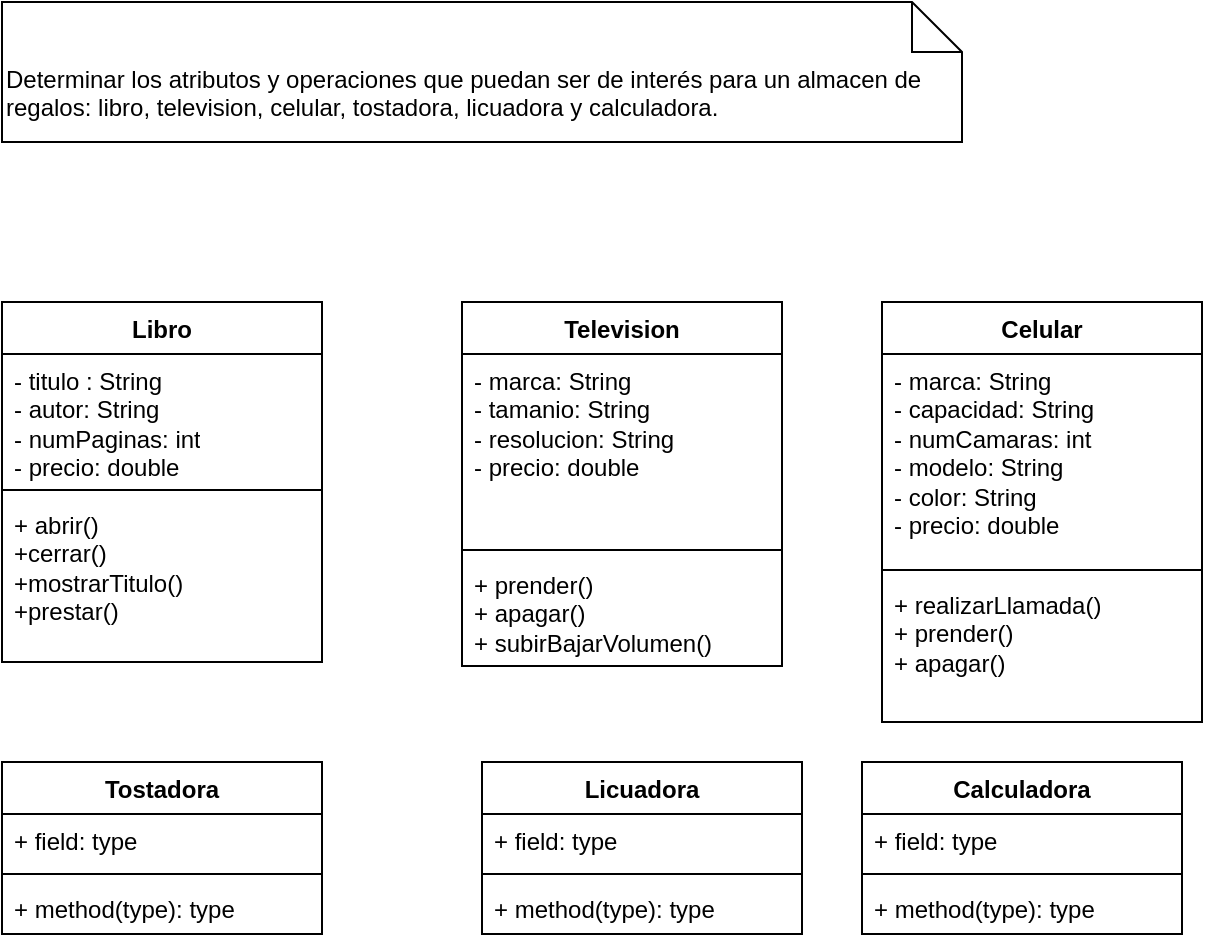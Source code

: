 <mxfile version="24.7.10">
  <diagram name="Página-1" id="o21BtM9eOqK2cISyKEnT">
    <mxGraphModel dx="1120" dy="468" grid="1" gridSize="10" guides="1" tooltips="1" connect="1" arrows="1" fold="1" page="1" pageScale="1" pageWidth="827" pageHeight="1169" math="0" shadow="0">
      <root>
        <mxCell id="0" />
        <mxCell id="1" parent="0" />
        <mxCell id="w7He1hXwlRJemu35tGpB-1" value="Determinar los atributos y operaciones que puedan ser de interés para un almacen de regalos: libro, television, celular, tostadora, licuadora y calculadora." style="shape=note2;boundedLbl=1;whiteSpace=wrap;html=1;size=25;verticalAlign=top;align=left;" vertex="1" parent="1">
          <mxGeometry x="80" y="10" width="480" height="70" as="geometry" />
        </mxCell>
        <mxCell id="w7He1hXwlRJemu35tGpB-2" value="Libro" style="swimlane;fontStyle=1;align=center;verticalAlign=top;childLayout=stackLayout;horizontal=1;startSize=26;horizontalStack=0;resizeParent=1;resizeParentMax=0;resizeLast=0;collapsible=1;marginBottom=0;whiteSpace=wrap;html=1;" vertex="1" parent="1">
          <mxGeometry x="80" y="160" width="160" height="180" as="geometry" />
        </mxCell>
        <mxCell id="w7He1hXwlRJemu35tGpB-3" value="- titulo : String&lt;div&gt;- autor: String&lt;/div&gt;&lt;div&gt;- numPaginas: int&lt;/div&gt;&lt;div&gt;- precio: double&lt;/div&gt;" style="text;strokeColor=none;fillColor=none;align=left;verticalAlign=top;spacingLeft=4;spacingRight=4;overflow=hidden;rotatable=0;points=[[0,0.5],[1,0.5]];portConstraint=eastwest;whiteSpace=wrap;html=1;" vertex="1" parent="w7He1hXwlRJemu35tGpB-2">
          <mxGeometry y="26" width="160" height="64" as="geometry" />
        </mxCell>
        <mxCell id="w7He1hXwlRJemu35tGpB-4" value="" style="line;strokeWidth=1;fillColor=none;align=left;verticalAlign=middle;spacingTop=-1;spacingLeft=3;spacingRight=3;rotatable=0;labelPosition=right;points=[];portConstraint=eastwest;strokeColor=inherit;" vertex="1" parent="w7He1hXwlRJemu35tGpB-2">
          <mxGeometry y="90" width="160" height="8" as="geometry" />
        </mxCell>
        <mxCell id="w7He1hXwlRJemu35tGpB-5" value="+ abrir()&lt;div&gt;+cerrar()&lt;/div&gt;&lt;div&gt;+mostrarTitulo()&lt;/div&gt;&lt;div&gt;+prestar()&lt;/div&gt;" style="text;strokeColor=none;fillColor=none;align=left;verticalAlign=top;spacingLeft=4;spacingRight=4;overflow=hidden;rotatable=0;points=[[0,0.5],[1,0.5]];portConstraint=eastwest;whiteSpace=wrap;html=1;" vertex="1" parent="w7He1hXwlRJemu35tGpB-2">
          <mxGeometry y="98" width="160" height="82" as="geometry" />
        </mxCell>
        <mxCell id="w7He1hXwlRJemu35tGpB-6" value="Television" style="swimlane;fontStyle=1;align=center;verticalAlign=top;childLayout=stackLayout;horizontal=1;startSize=26;horizontalStack=0;resizeParent=1;resizeParentMax=0;resizeLast=0;collapsible=1;marginBottom=0;whiteSpace=wrap;html=1;" vertex="1" parent="1">
          <mxGeometry x="310" y="160" width="160" height="182" as="geometry" />
        </mxCell>
        <mxCell id="w7He1hXwlRJemu35tGpB-7" value="- marca: &lt;span style=&quot;background-color: initial;&quot;&gt;String&lt;/span&gt;&lt;div&gt;&lt;span style=&quot;background-color: initial;&quot;&gt;- tamanio: String&lt;/span&gt;&lt;/div&gt;&lt;div&gt;&lt;span style=&quot;background-color: initial;&quot;&gt;- resolucion: String&lt;/span&gt;&lt;/div&gt;&lt;div&gt;&lt;span style=&quot;background-color: initial;&quot;&gt;- precio: double&lt;/span&gt;&lt;/div&gt;" style="text;strokeColor=none;fillColor=none;align=left;verticalAlign=top;spacingLeft=4;spacingRight=4;overflow=hidden;rotatable=0;points=[[0,0.5],[1,0.5]];portConstraint=eastwest;whiteSpace=wrap;html=1;" vertex="1" parent="w7He1hXwlRJemu35tGpB-6">
          <mxGeometry y="26" width="160" height="94" as="geometry" />
        </mxCell>
        <mxCell id="w7He1hXwlRJemu35tGpB-8" value="" style="line;strokeWidth=1;fillColor=none;align=left;verticalAlign=middle;spacingTop=-1;spacingLeft=3;spacingRight=3;rotatable=0;labelPosition=right;points=[];portConstraint=eastwest;strokeColor=inherit;" vertex="1" parent="w7He1hXwlRJemu35tGpB-6">
          <mxGeometry y="120" width="160" height="8" as="geometry" />
        </mxCell>
        <mxCell id="w7He1hXwlRJemu35tGpB-9" value="+ prender()&lt;div&gt;+ apagar()&lt;/div&gt;&lt;div&gt;+ subirBajarVolumen()&lt;/div&gt;" style="text;strokeColor=none;fillColor=none;align=left;verticalAlign=top;spacingLeft=4;spacingRight=4;overflow=hidden;rotatable=0;points=[[0,0.5],[1,0.5]];portConstraint=eastwest;whiteSpace=wrap;html=1;" vertex="1" parent="w7He1hXwlRJemu35tGpB-6">
          <mxGeometry y="128" width="160" height="54" as="geometry" />
        </mxCell>
        <mxCell id="w7He1hXwlRJemu35tGpB-10" value="Celular" style="swimlane;fontStyle=1;align=center;verticalAlign=top;childLayout=stackLayout;horizontal=1;startSize=26;horizontalStack=0;resizeParent=1;resizeParentMax=0;resizeLast=0;collapsible=1;marginBottom=0;whiteSpace=wrap;html=1;" vertex="1" parent="1">
          <mxGeometry x="520" y="160" width="160" height="210" as="geometry" />
        </mxCell>
        <mxCell id="w7He1hXwlRJemu35tGpB-11" value="- marca: String&lt;div&gt;- capacidad: String&lt;/div&gt;&lt;div&gt;- numCamaras: int&lt;/div&gt;&lt;div&gt;- modelo: String&lt;/div&gt;&lt;div&gt;- color: String&lt;/div&gt;&lt;div&gt;- precio: double&lt;/div&gt;" style="text;strokeColor=none;fillColor=none;align=left;verticalAlign=top;spacingLeft=4;spacingRight=4;overflow=hidden;rotatable=0;points=[[0,0.5],[1,0.5]];portConstraint=eastwest;whiteSpace=wrap;html=1;" vertex="1" parent="w7He1hXwlRJemu35tGpB-10">
          <mxGeometry y="26" width="160" height="104" as="geometry" />
        </mxCell>
        <mxCell id="w7He1hXwlRJemu35tGpB-12" value="" style="line;strokeWidth=1;fillColor=none;align=left;verticalAlign=middle;spacingTop=-1;spacingLeft=3;spacingRight=3;rotatable=0;labelPosition=right;points=[];portConstraint=eastwest;strokeColor=inherit;" vertex="1" parent="w7He1hXwlRJemu35tGpB-10">
          <mxGeometry y="130" width="160" height="8" as="geometry" />
        </mxCell>
        <mxCell id="w7He1hXwlRJemu35tGpB-13" value="+ realizarLlamada()&lt;div&gt;+ prender()&lt;/div&gt;&lt;div&gt;+ apagar()&lt;/div&gt;" style="text;strokeColor=none;fillColor=none;align=left;verticalAlign=top;spacingLeft=4;spacingRight=4;overflow=hidden;rotatable=0;points=[[0,0.5],[1,0.5]];portConstraint=eastwest;whiteSpace=wrap;html=1;" vertex="1" parent="w7He1hXwlRJemu35tGpB-10">
          <mxGeometry y="138" width="160" height="72" as="geometry" />
        </mxCell>
        <mxCell id="w7He1hXwlRJemu35tGpB-14" value="Tostadora&lt;span style=&quot;color: rgba(0, 0, 0, 0); font-family: monospace; font-size: 0px; font-weight: 400; text-align: start; text-wrap: nowrap;&quot;&gt;%3CmxGraphModel%3E%3Croot%3E%3CmxCell%20id%3D%220%22%2F%3E%3CmxCell%20id%3D%221%22%20parent%3D%220%22%2F%3E%3CmxCell%20id%3D%222%22%20value%3D%22Libro%22%20style%3D%22swimlane%3BfontStyle%3D1%3Balign%3Dcenter%3BverticalAlign%3Dtop%3BchildLayout%3DstackLayout%3Bhorizontal%3D1%3BstartSize%3D26%3BhorizontalStack%3D0%3BresizeParent%3D1%3BresizeParentMax%3D0%3BresizeLast%3D0%3Bcollapsible%3D1%3BmarginBottom%3D0%3BwhiteSpace%3Dwrap%3Bhtml%3D1%3B%22%20vertex%3D%221%22%20parent%3D%221%22%3E%3CmxGeometry%20x%3D%2280%22%20y%3D%22160%22%20width%3D%22160%22%20height%3D%2286%22%20as%3D%22geometry%22%2F%3E%3C%2FmxCell%3E%3CmxCell%20id%3D%223%22%20value%3D%22%2B%20field%3A%20type%22%20style%3D%22text%3BstrokeColor%3Dnone%3BfillColor%3Dnone%3Balign%3Dleft%3BverticalAlign%3Dtop%3BspacingLeft%3D4%3BspacingRight%3D4%3Boverflow%3Dhidden%3Brotatable%3D0%3Bpoints%3D%5B%5B0%2C0.5%5D%2C%5B1%2C0.5%5D%5D%3BportConstraint%3Deastwest%3BwhiteSpace%3Dwrap%3Bhtml%3D1%3B%22%20vertex%3D%221%22%20parent%3D%222%22%3E%3CmxGeometry%20y%3D%2226%22%20width%3D%22160%22%20height%3D%2226%22%20as%3D%22geometry%22%2F%3E%3C%2FmxCell%3E%3CmxCell%20id%3D%224%22%20value%3D%22%22%20style%3D%22line%3BstrokeWidth%3D1%3BfillColor%3Dnone%3Balign%3Dleft%3BverticalAlign%3Dmiddle%3BspacingTop%3D-1%3BspacingLeft%3D3%3BspacingRight%3D3%3Brotatable%3D0%3BlabelPosition%3Dright%3Bpoints%3D%5B%5D%3BportConstraint%3Deastwest%3BstrokeColor%3Dinherit%3B%22%20vertex%3D%221%22%20parent%3D%222%22%3E%3CmxGeometry%20y%3D%2252%22%20width%3D%22160%22%20height%3D%228%22%20as%3D%22geometry%22%2F%3E%3C%2FmxCell%3E%3CmxCell%20id%3D%225%22%20value%3D%22%2B%20method(type)%3A%20type%22%20style%3D%22text%3BstrokeColor%3Dnone%3BfillColor%3Dnone%3Balign%3Dleft%3BverticalAlign%3Dtop%3BspacingLeft%3D4%3BspacingRight%3D4%3Boverflow%3Dhidden%3Brotatable%3D0%3Bpoints%3D%5B%5B0%2C0.5%5D%2C%5B1%2C0.5%5D%5D%3BportConstraint%3Deastwest%3BwhiteSpace%3Dwrap%3Bhtml%3D1%3B%22%20vertex%3D%221%22%20parent%3D%222%22%3E%3CmxGeometry%20y%3D%2260%22%20width%3D%22160%22%20height%3D%2226%22%20as%3D%22geometry%22%2F%3E%3C%2FmxCell%3E%3C%2Froot%3E%3C%2FmxGraphModel%3E&lt;/span&gt;" style="swimlane;fontStyle=1;align=center;verticalAlign=top;childLayout=stackLayout;horizontal=1;startSize=26;horizontalStack=0;resizeParent=1;resizeParentMax=0;resizeLast=0;collapsible=1;marginBottom=0;whiteSpace=wrap;html=1;" vertex="1" parent="1">
          <mxGeometry x="80" y="390" width="160" height="86" as="geometry" />
        </mxCell>
        <mxCell id="w7He1hXwlRJemu35tGpB-15" value="+ field: type" style="text;strokeColor=none;fillColor=none;align=left;verticalAlign=top;spacingLeft=4;spacingRight=4;overflow=hidden;rotatable=0;points=[[0,0.5],[1,0.5]];portConstraint=eastwest;whiteSpace=wrap;html=1;" vertex="1" parent="w7He1hXwlRJemu35tGpB-14">
          <mxGeometry y="26" width="160" height="26" as="geometry" />
        </mxCell>
        <mxCell id="w7He1hXwlRJemu35tGpB-16" value="" style="line;strokeWidth=1;fillColor=none;align=left;verticalAlign=middle;spacingTop=-1;spacingLeft=3;spacingRight=3;rotatable=0;labelPosition=right;points=[];portConstraint=eastwest;strokeColor=inherit;" vertex="1" parent="w7He1hXwlRJemu35tGpB-14">
          <mxGeometry y="52" width="160" height="8" as="geometry" />
        </mxCell>
        <mxCell id="w7He1hXwlRJemu35tGpB-17" value="+ method(type): type" style="text;strokeColor=none;fillColor=none;align=left;verticalAlign=top;spacingLeft=4;spacingRight=4;overflow=hidden;rotatable=0;points=[[0,0.5],[1,0.5]];portConstraint=eastwest;whiteSpace=wrap;html=1;" vertex="1" parent="w7He1hXwlRJemu35tGpB-14">
          <mxGeometry y="60" width="160" height="26" as="geometry" />
        </mxCell>
        <mxCell id="w7He1hXwlRJemu35tGpB-18" value="Licuadora" style="swimlane;fontStyle=1;align=center;verticalAlign=top;childLayout=stackLayout;horizontal=1;startSize=26;horizontalStack=0;resizeParent=1;resizeParentMax=0;resizeLast=0;collapsible=1;marginBottom=0;whiteSpace=wrap;html=1;" vertex="1" parent="1">
          <mxGeometry x="320" y="390" width="160" height="86" as="geometry" />
        </mxCell>
        <mxCell id="w7He1hXwlRJemu35tGpB-19" value="+ field: type" style="text;strokeColor=none;fillColor=none;align=left;verticalAlign=top;spacingLeft=4;spacingRight=4;overflow=hidden;rotatable=0;points=[[0,0.5],[1,0.5]];portConstraint=eastwest;whiteSpace=wrap;html=1;" vertex="1" parent="w7He1hXwlRJemu35tGpB-18">
          <mxGeometry y="26" width="160" height="26" as="geometry" />
        </mxCell>
        <mxCell id="w7He1hXwlRJemu35tGpB-20" value="" style="line;strokeWidth=1;fillColor=none;align=left;verticalAlign=middle;spacingTop=-1;spacingLeft=3;spacingRight=3;rotatable=0;labelPosition=right;points=[];portConstraint=eastwest;strokeColor=inherit;" vertex="1" parent="w7He1hXwlRJemu35tGpB-18">
          <mxGeometry y="52" width="160" height="8" as="geometry" />
        </mxCell>
        <mxCell id="w7He1hXwlRJemu35tGpB-21" value="+ method(type): type" style="text;strokeColor=none;fillColor=none;align=left;verticalAlign=top;spacingLeft=4;spacingRight=4;overflow=hidden;rotatable=0;points=[[0,0.5],[1,0.5]];portConstraint=eastwest;whiteSpace=wrap;html=1;" vertex="1" parent="w7He1hXwlRJemu35tGpB-18">
          <mxGeometry y="60" width="160" height="26" as="geometry" />
        </mxCell>
        <mxCell id="w7He1hXwlRJemu35tGpB-22" value="Calculadora" style="swimlane;fontStyle=1;align=center;verticalAlign=top;childLayout=stackLayout;horizontal=1;startSize=26;horizontalStack=0;resizeParent=1;resizeParentMax=0;resizeLast=0;collapsible=1;marginBottom=0;whiteSpace=wrap;html=1;" vertex="1" parent="1">
          <mxGeometry x="510" y="390" width="160" height="86" as="geometry" />
        </mxCell>
        <mxCell id="w7He1hXwlRJemu35tGpB-23" value="+ field: type" style="text;strokeColor=none;fillColor=none;align=left;verticalAlign=top;spacingLeft=4;spacingRight=4;overflow=hidden;rotatable=0;points=[[0,0.5],[1,0.5]];portConstraint=eastwest;whiteSpace=wrap;html=1;" vertex="1" parent="w7He1hXwlRJemu35tGpB-22">
          <mxGeometry y="26" width="160" height="26" as="geometry" />
        </mxCell>
        <mxCell id="w7He1hXwlRJemu35tGpB-24" value="" style="line;strokeWidth=1;fillColor=none;align=left;verticalAlign=middle;spacingTop=-1;spacingLeft=3;spacingRight=3;rotatable=0;labelPosition=right;points=[];portConstraint=eastwest;strokeColor=inherit;" vertex="1" parent="w7He1hXwlRJemu35tGpB-22">
          <mxGeometry y="52" width="160" height="8" as="geometry" />
        </mxCell>
        <mxCell id="w7He1hXwlRJemu35tGpB-25" value="+ method(type): type" style="text;strokeColor=none;fillColor=none;align=left;verticalAlign=top;spacingLeft=4;spacingRight=4;overflow=hidden;rotatable=0;points=[[0,0.5],[1,0.5]];portConstraint=eastwest;whiteSpace=wrap;html=1;" vertex="1" parent="w7He1hXwlRJemu35tGpB-22">
          <mxGeometry y="60" width="160" height="26" as="geometry" />
        </mxCell>
      </root>
    </mxGraphModel>
  </diagram>
</mxfile>
